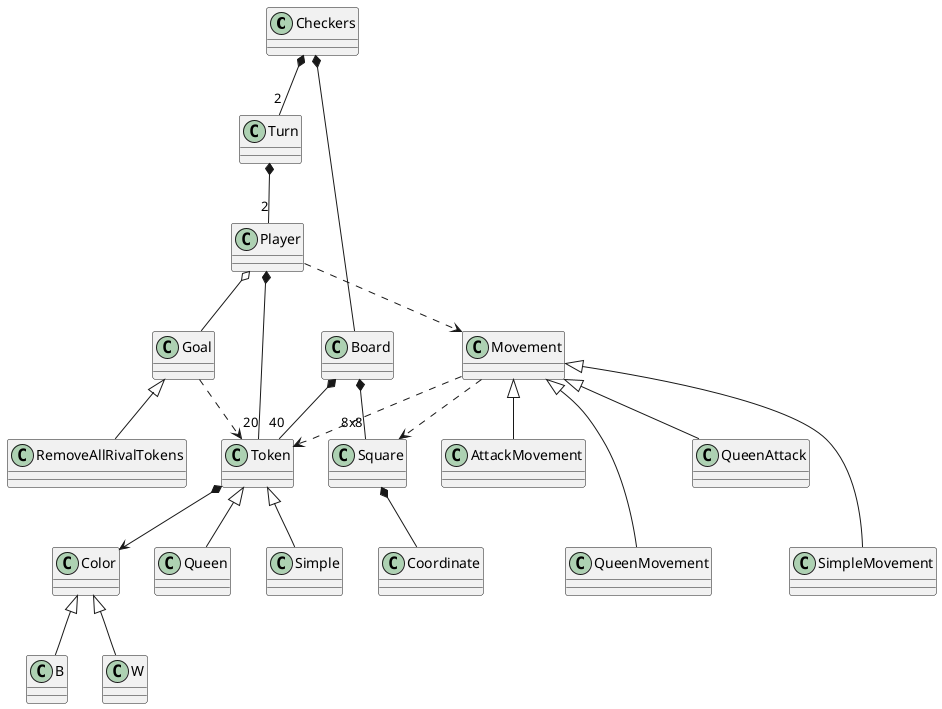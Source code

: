 @startuml
class Checkers
class Board
class Turn
class Player
class Token
class Coordinate
class Square
class Movement
class SimpleMovement
class Color
class Goal
class RemoveAllRivalTokens

Checkers *-- Board
Checkers *-- "2" Turn
Turn *-- "2" Player
Player o-- Goal
Goal <|-- RemoveAllRivalTokens
Goal ..> Token
Player *-- "20" Token
Board *-- "40" Token
Board *-- "8x8" Square
Token *--> Color
Color <|-- B
Color <|-- W
Player ..> Movement
Movement ..> Token
Movement ..> Square
Movement <|--- SimpleMovement
Movement <|-- AttackMovement
Movement <|--- QueenMovement
Movement <|-- QueenAttack
Token <|-- Queen
Token <|-- Simple
Square *-- Coordinate

@enduml
